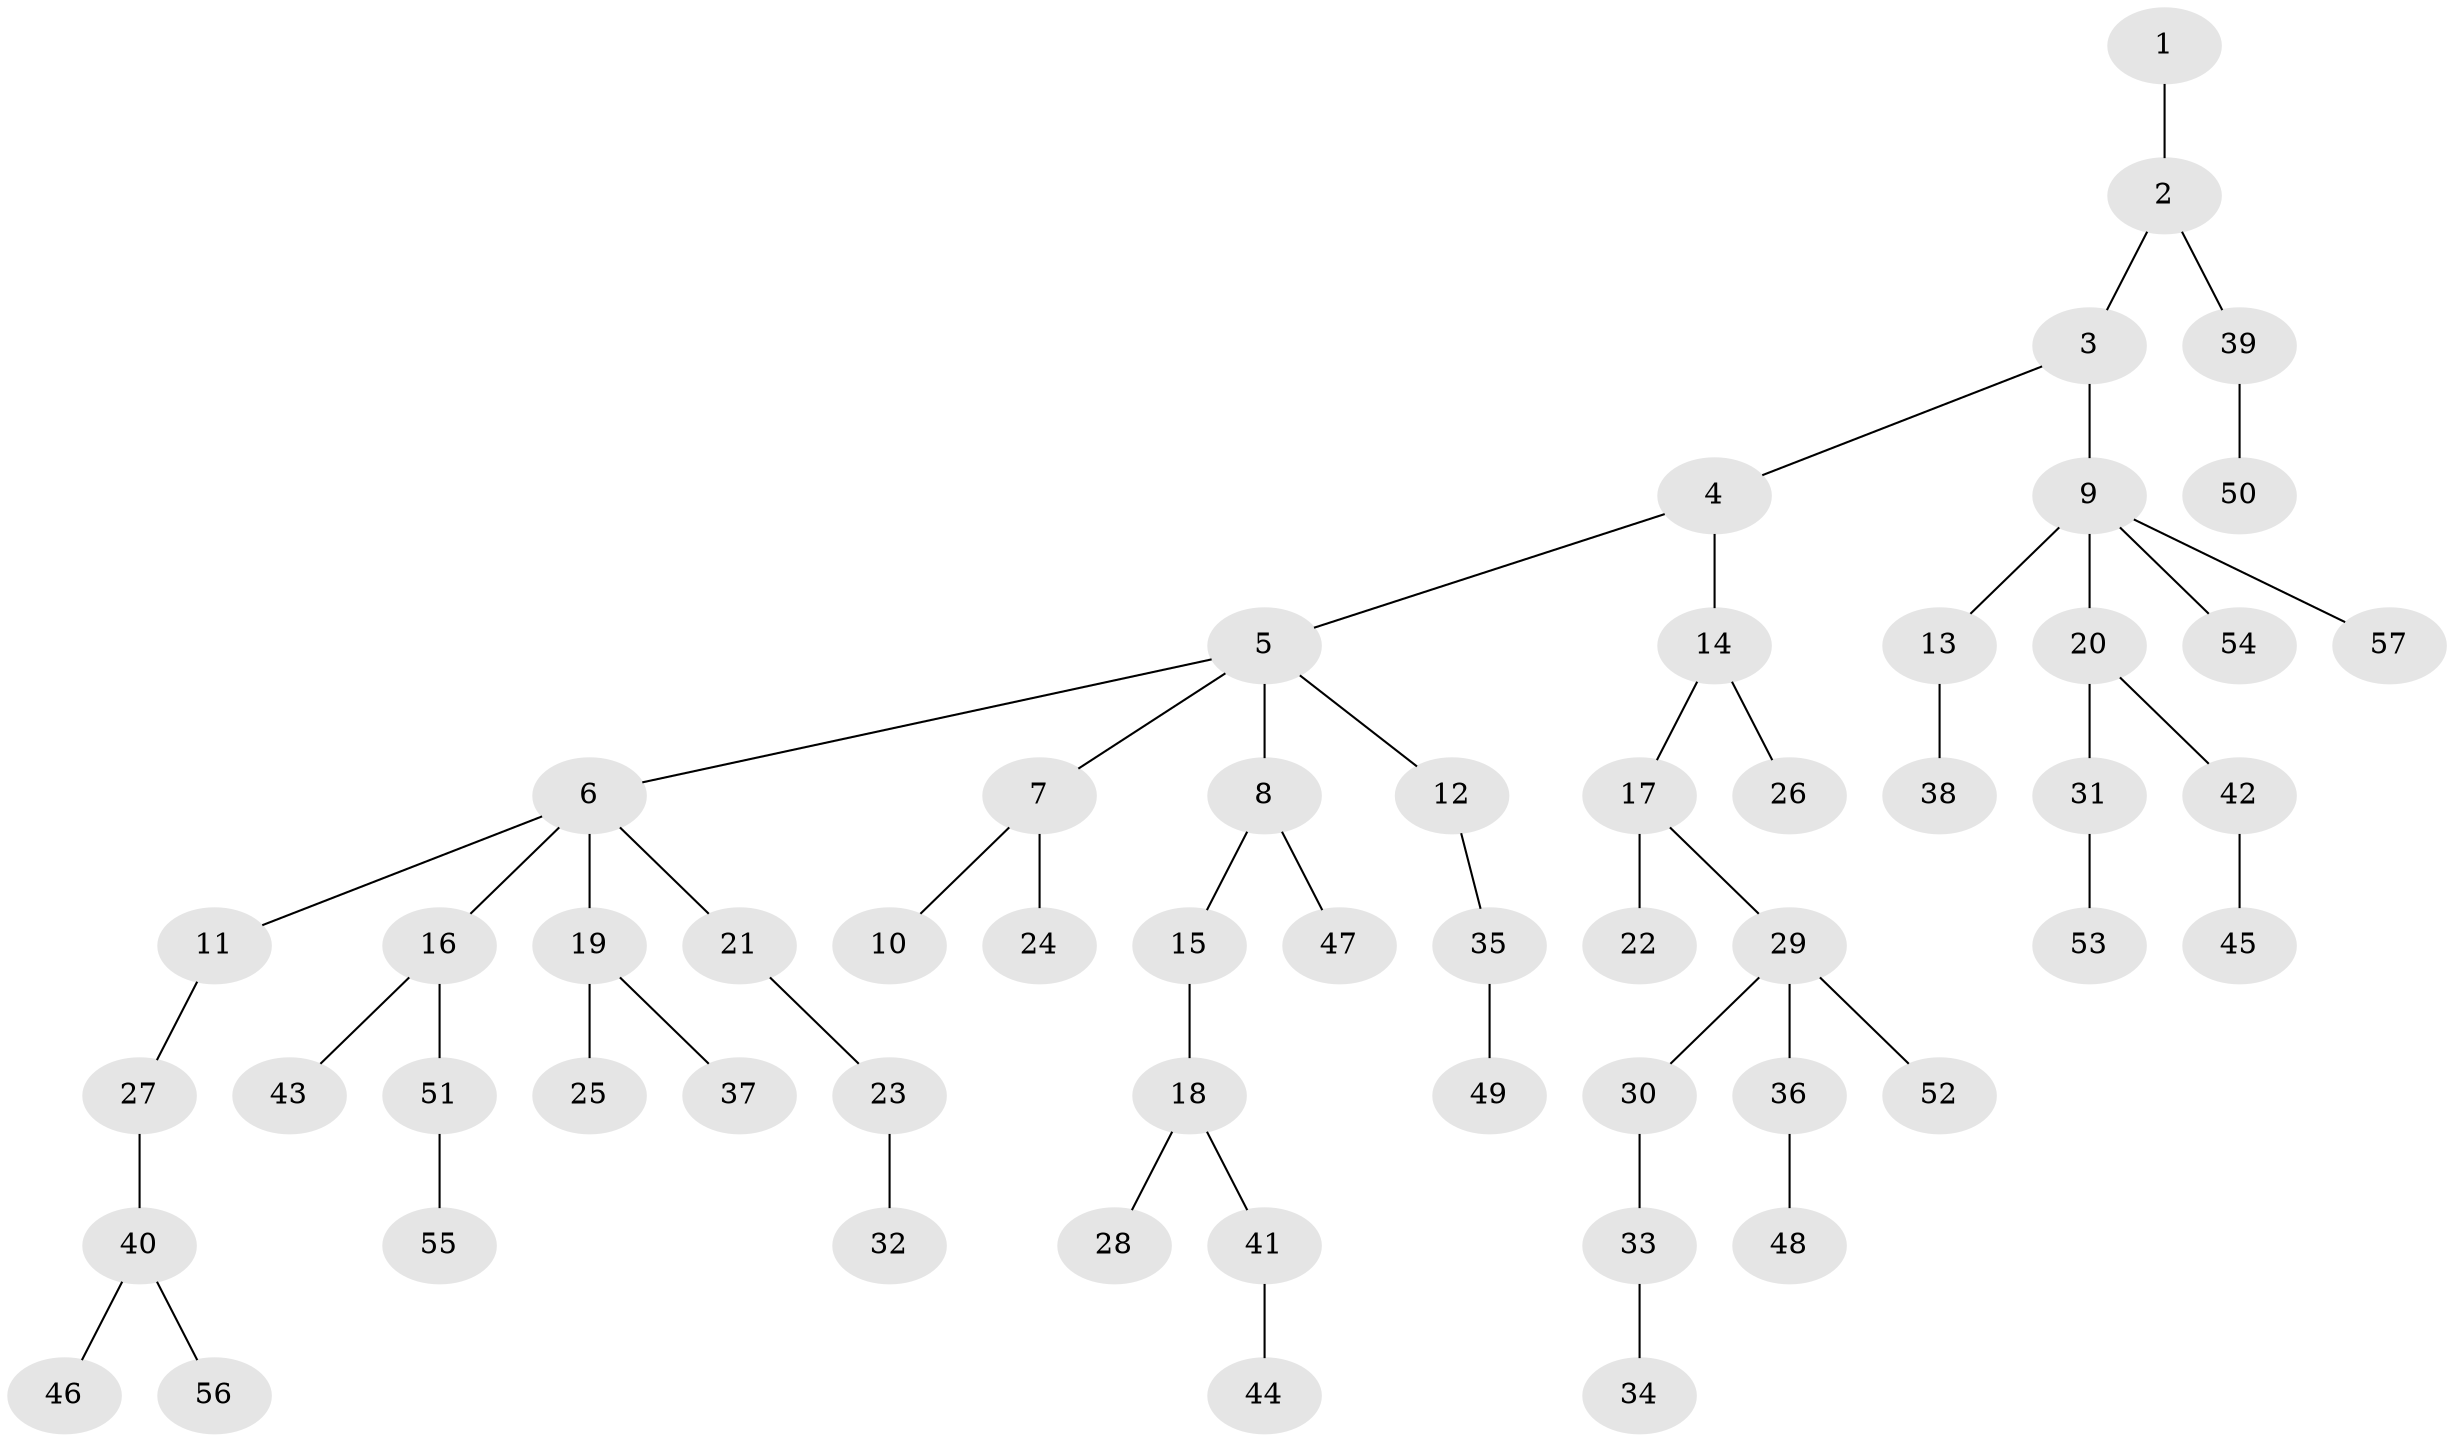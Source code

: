 // Generated by graph-tools (version 1.1) at 2025/26/03/09/25 03:26:32]
// undirected, 57 vertices, 56 edges
graph export_dot {
graph [start="1"]
  node [color=gray90,style=filled];
  1;
  2;
  3;
  4;
  5;
  6;
  7;
  8;
  9;
  10;
  11;
  12;
  13;
  14;
  15;
  16;
  17;
  18;
  19;
  20;
  21;
  22;
  23;
  24;
  25;
  26;
  27;
  28;
  29;
  30;
  31;
  32;
  33;
  34;
  35;
  36;
  37;
  38;
  39;
  40;
  41;
  42;
  43;
  44;
  45;
  46;
  47;
  48;
  49;
  50;
  51;
  52;
  53;
  54;
  55;
  56;
  57;
  1 -- 2;
  2 -- 3;
  2 -- 39;
  3 -- 4;
  3 -- 9;
  4 -- 5;
  4 -- 14;
  5 -- 6;
  5 -- 7;
  5 -- 8;
  5 -- 12;
  6 -- 11;
  6 -- 16;
  6 -- 19;
  6 -- 21;
  7 -- 10;
  7 -- 24;
  8 -- 15;
  8 -- 47;
  9 -- 13;
  9 -- 20;
  9 -- 54;
  9 -- 57;
  11 -- 27;
  12 -- 35;
  13 -- 38;
  14 -- 17;
  14 -- 26;
  15 -- 18;
  16 -- 43;
  16 -- 51;
  17 -- 22;
  17 -- 29;
  18 -- 28;
  18 -- 41;
  19 -- 25;
  19 -- 37;
  20 -- 31;
  20 -- 42;
  21 -- 23;
  23 -- 32;
  27 -- 40;
  29 -- 30;
  29 -- 36;
  29 -- 52;
  30 -- 33;
  31 -- 53;
  33 -- 34;
  35 -- 49;
  36 -- 48;
  39 -- 50;
  40 -- 46;
  40 -- 56;
  41 -- 44;
  42 -- 45;
  51 -- 55;
}
